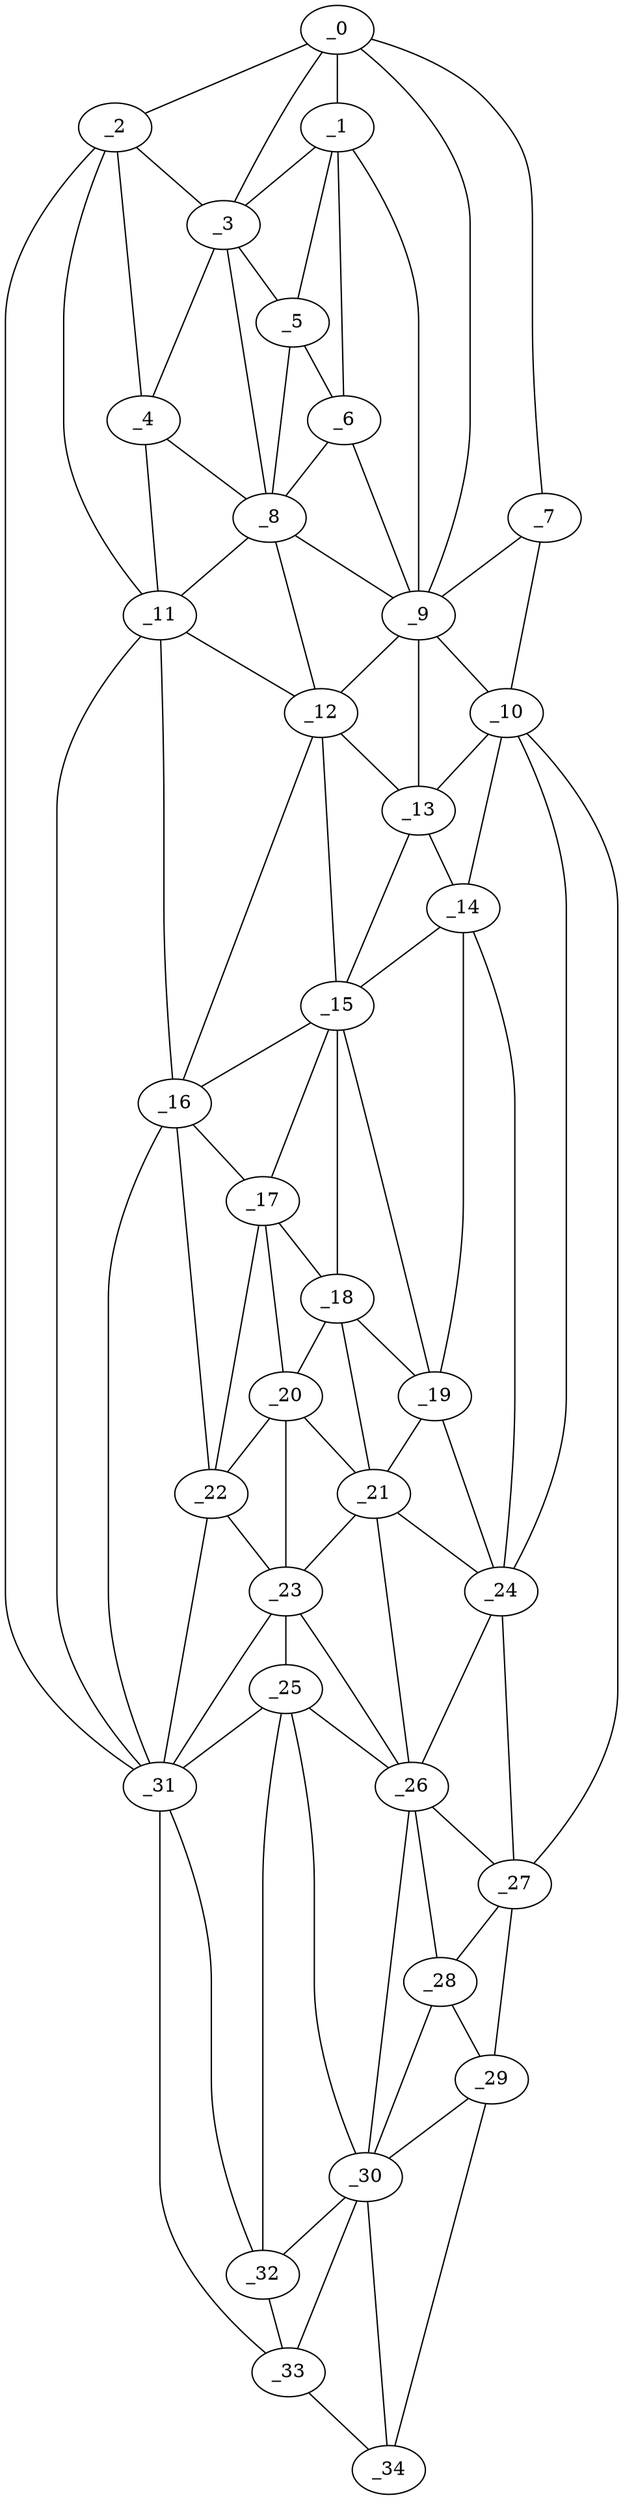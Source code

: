 graph "obj19__355.gxl" {
	_0	 [x=7,
		y=76];
	_1	 [x=10,
		y=72];
	_0 -- _1	 [valence=2];
	_2	 [x=12,
		y=51];
	_0 -- _2	 [valence=1];
	_3	 [x=13,
		y=62];
	_0 -- _3	 [valence=1];
	_7	 [x=18,
		y=90];
	_0 -- _7	 [valence=1];
	_9	 [x=24,
		y=80];
	_0 -- _9	 [valence=1];
	_1 -- _3	 [valence=2];
	_5	 [x=16,
		y=66];
	_1 -- _5	 [valence=2];
	_6	 [x=16,
		y=69];
	_1 -- _6	 [valence=2];
	_1 -- _9	 [valence=1];
	_2 -- _3	 [valence=2];
	_4	 [x=14,
		y=57];
	_2 -- _4	 [valence=2];
	_11	 [x=32,
		y=50];
	_2 -- _11	 [valence=2];
	_31	 [x=111,
		y=37];
	_2 -- _31	 [valence=1];
	_3 -- _4	 [valence=2];
	_3 -- _5	 [valence=1];
	_8	 [x=22,
		y=66];
	_3 -- _8	 [valence=2];
	_4 -- _8	 [valence=1];
	_4 -- _11	 [valence=1];
	_5 -- _6	 [valence=1];
	_5 -- _8	 [valence=2];
	_6 -- _8	 [valence=2];
	_6 -- _9	 [valence=1];
	_7 -- _9	 [valence=2];
	_10	 [x=29,
		y=91];
	_7 -- _10	 [valence=1];
	_8 -- _9	 [valence=2];
	_8 -- _11	 [valence=2];
	_12	 [x=32,
		y=66];
	_8 -- _12	 [valence=2];
	_9 -- _10	 [valence=1];
	_9 -- _12	 [valence=2];
	_13	 [x=36,
		y=79];
	_9 -- _13	 [valence=2];
	_10 -- _13	 [valence=2];
	_14	 [x=42,
		y=88];
	_10 -- _14	 [valence=1];
	_24	 [x=76,
		y=89];
	_10 -- _24	 [valence=2];
	_27	 [x=95,
		y=89];
	_10 -- _27	 [valence=1];
	_11 -- _12	 [valence=2];
	_16	 [x=47,
		y=55];
	_11 -- _16	 [valence=1];
	_11 -- _31	 [valence=2];
	_12 -- _13	 [valence=1];
	_15	 [x=43,
		y=78];
	_12 -- _15	 [valence=1];
	_12 -- _16	 [valence=2];
	_13 -- _14	 [valence=2];
	_13 -- _15	 [valence=2];
	_14 -- _15	 [valence=2];
	_19	 [x=66,
		y=87];
	_14 -- _19	 [valence=2];
	_14 -- _24	 [valence=2];
	_15 -- _16	 [valence=1];
	_17	 [x=59,
		y=65];
	_15 -- _17	 [valence=1];
	_18	 [x=66,
		y=78];
	_15 -- _18	 [valence=2];
	_15 -- _19	 [valence=2];
	_16 -- _17	 [valence=2];
	_22	 [x=71,
		y=63];
	_16 -- _22	 [valence=2];
	_16 -- _31	 [valence=2];
	_17 -- _18	 [valence=2];
	_20	 [x=68,
		y=65];
	_17 -- _20	 [valence=1];
	_17 -- _22	 [valence=1];
	_18 -- _19	 [valence=1];
	_18 -- _20	 [valence=2];
	_21	 [x=70,
		y=78];
	_18 -- _21	 [valence=2];
	_19 -- _21	 [valence=2];
	_19 -- _24	 [valence=2];
	_20 -- _21	 [valence=2];
	_20 -- _22	 [valence=2];
	_23	 [x=76,
		y=63];
	_20 -- _23	 [valence=2];
	_21 -- _23	 [valence=2];
	_21 -- _24	 [valence=2];
	_26	 [x=95,
		y=72];
	_21 -- _26	 [valence=2];
	_22 -- _23	 [valence=2];
	_22 -- _31	 [valence=2];
	_25	 [x=95,
		y=61];
	_23 -- _25	 [valence=1];
	_23 -- _26	 [valence=1];
	_23 -- _31	 [valence=2];
	_24 -- _26	 [valence=2];
	_24 -- _27	 [valence=2];
	_25 -- _26	 [valence=2];
	_30	 [x=109,
		y=70];
	_25 -- _30	 [valence=2];
	_25 -- _31	 [valence=2];
	_32	 [x=115,
		y=48];
	_25 -- _32	 [valence=2];
	_26 -- _27	 [valence=2];
	_28	 [x=102,
		y=77];
	_26 -- _28	 [valence=2];
	_26 -- _30	 [valence=2];
	_27 -- _28	 [valence=2];
	_29	 [x=108,
		y=85];
	_27 -- _29	 [valence=1];
	_28 -- _29	 [valence=2];
	_28 -- _30	 [valence=2];
	_29 -- _30	 [valence=1];
	_34	 [x=123,
		y=76];
	_29 -- _34	 [valence=1];
	_30 -- _32	 [valence=1];
	_33	 [x=121,
		y=55];
	_30 -- _33	 [valence=1];
	_30 -- _34	 [valence=2];
	_31 -- _32	 [valence=1];
	_31 -- _33	 [valence=1];
	_32 -- _33	 [valence=2];
	_33 -- _34	 [valence=1];
}
